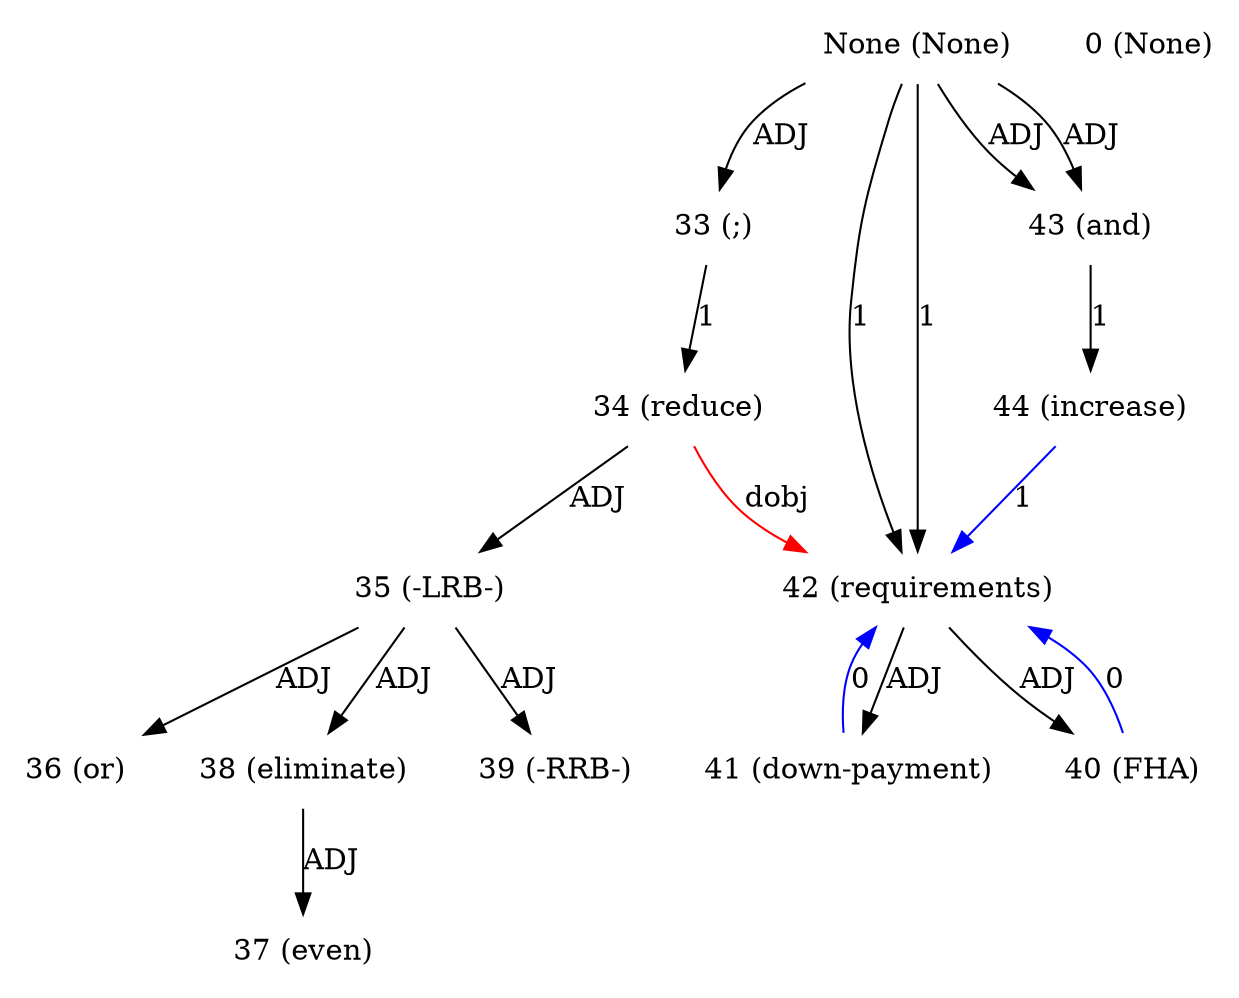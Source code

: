 digraph G{
edge [dir=forward]
node [shape=plaintext]

None [label="None (None)"]
None -> 33 [label="ADJ"]
None [label="None (None)"]
None -> 42 [label="1"]
None -> 43 [label="ADJ"]
None [label="None (None)"]
None -> 42 [label="1"]
None -> 43 [label="ADJ"]
0 [label="0 (None)"]
33 [label="33 (;)"]
33 -> 34 [label="1"]
34 [label="34 (reduce)"]
34 -> 35 [label="ADJ"]
35 [label="35 (-LRB-)"]
35 -> 36 [label="ADJ"]
35 -> 38 [label="ADJ"]
35 -> 39 [label="ADJ"]
36 [label="36 (or)"]
37 [label="37 (even)"]
38 [label="38 (eliminate)"]
38 -> 37 [label="ADJ"]
39 [label="39 (-RRB-)"]
40 [label="40 (FHA)"]
40 -> 42 [label="0", color="blue"]
41 [label="41 (down-payment)"]
41 -> 42 [label="0", color="blue"]
42 [label="42 (requirements)"]
42 -> 40 [label="ADJ"]
42 -> 41 [label="ADJ"]
34 -> 42 [label="dobj", color="red"]
43 [label="43 (and)"]
43 -> 44 [label="1"]
44 [label="44 (increase)"]
44 -> 42 [label="1", color="blue"]
}
